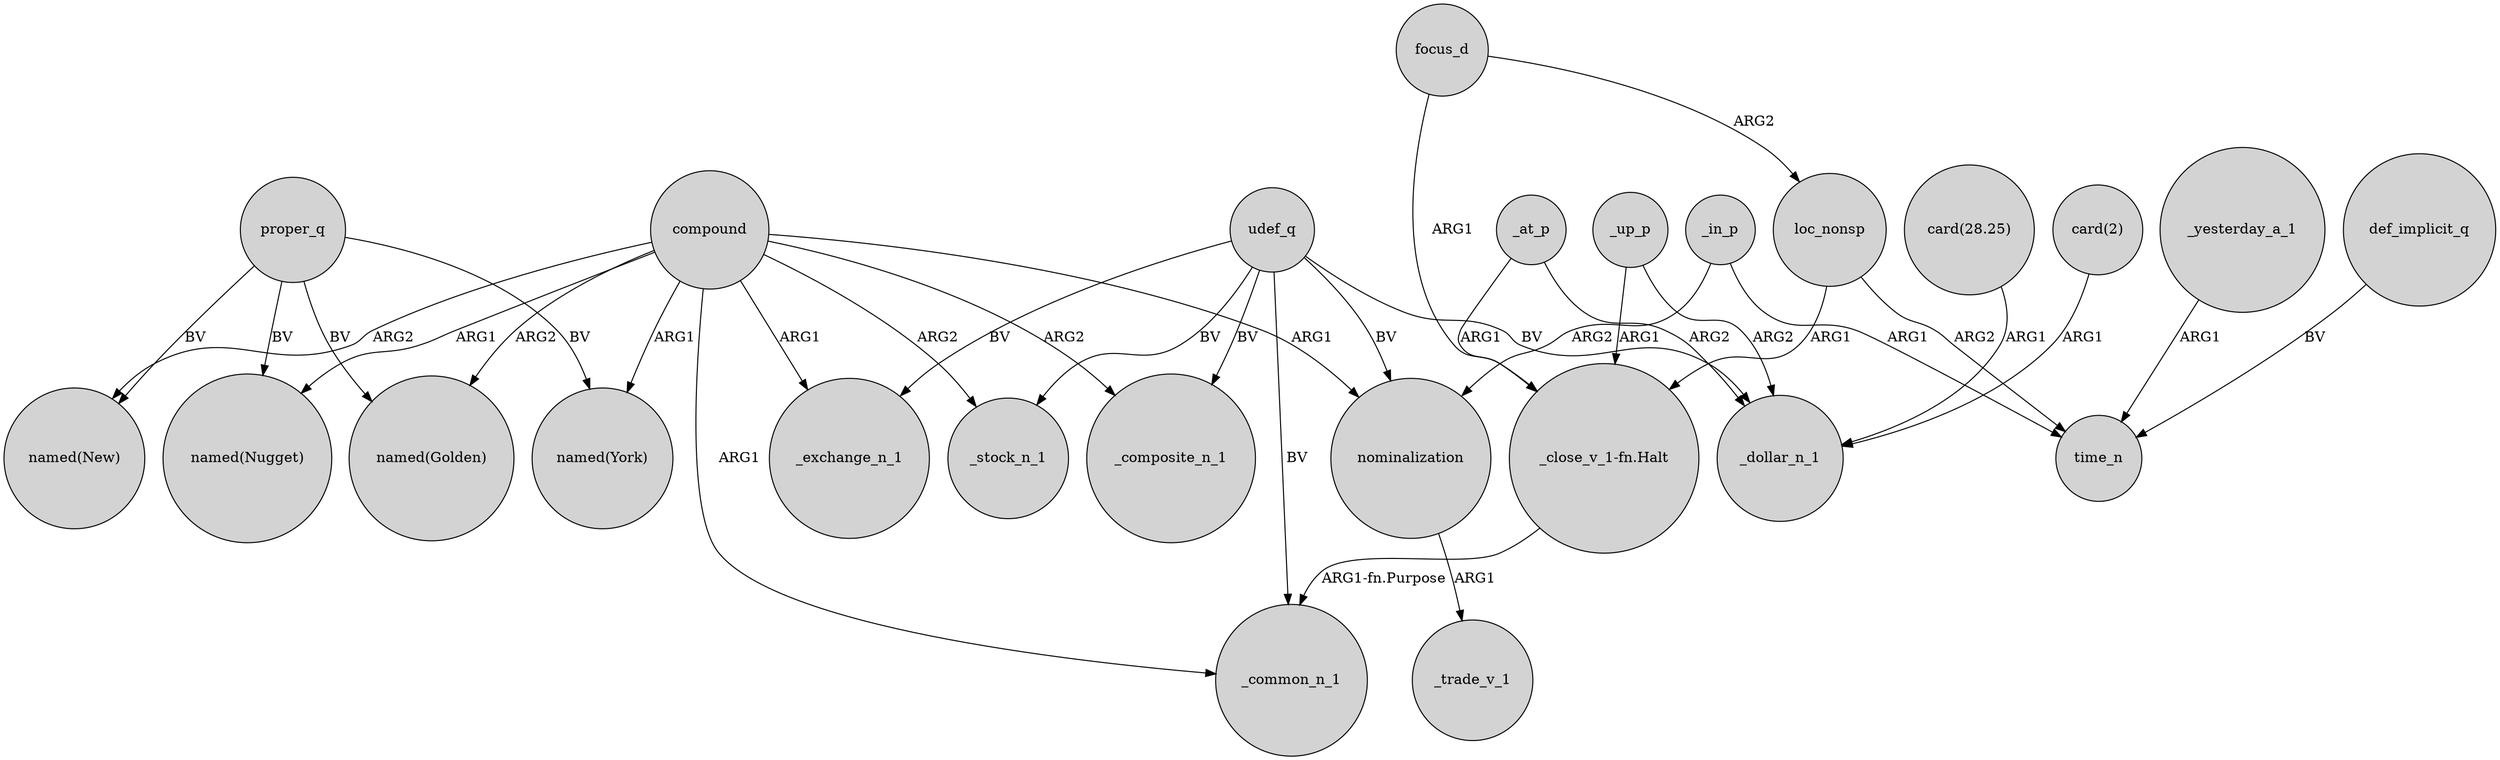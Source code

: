 digraph {
	node [shape=circle style=filled]
	focus_d -> "_close_v_1-fn.Halt" [label=ARG1]
	compound -> "named(New)" [label=ARG2]
	proper_q -> "named(New)" [label=BV]
	udef_q -> nominalization [label=BV]
	udef_q -> _exchange_n_1 [label=BV]
	compound -> _common_n_1 [label=ARG1]
	_yesterday_a_1 -> time_n [label=ARG1]
	loc_nonsp -> "_close_v_1-fn.Halt" [label=ARG1]
	focus_d -> loc_nonsp [label=ARG2]
	udef_q -> _common_n_1 [label=BV]
	compound -> _exchange_n_1 [label=ARG1]
	proper_q -> "named(York)" [label=BV]
	_up_p -> _dollar_n_1 [label=ARG2]
	compound -> "named(Golden)" [label=ARG2]
	compound -> nominalization [label=ARG1]
	_up_p -> "_close_v_1-fn.Halt" [label=ARG1]
	udef_q -> _stock_n_1 [label=BV]
	_at_p -> _dollar_n_1 [label=ARG2]
	_in_p -> time_n [label=ARG1]
	_at_p -> "_close_v_1-fn.Halt" [label=ARG1]
	compound -> _stock_n_1 [label=ARG2]
	udef_q -> _dollar_n_1 [label=BV]
	proper_q -> "named(Nugget)" [label=BV]
	compound -> "named(Nugget)" [label=ARG1]
	udef_q -> _composite_n_1 [label=BV]
	loc_nonsp -> time_n [label=ARG2]
	proper_q -> "named(Golden)" [label=BV]
	"card(28.25)" -> _dollar_n_1 [label=ARG1]
	compound -> "named(York)" [label=ARG1]
	def_implicit_q -> time_n [label=BV]
	_in_p -> nominalization [label=ARG2]
	compound -> _composite_n_1 [label=ARG2]
	"_close_v_1-fn.Halt" -> _common_n_1 [label="ARG1-fn.Purpose"]
	nominalization -> _trade_v_1 [label=ARG1]
	"card(2)" -> _dollar_n_1 [label=ARG1]
}
